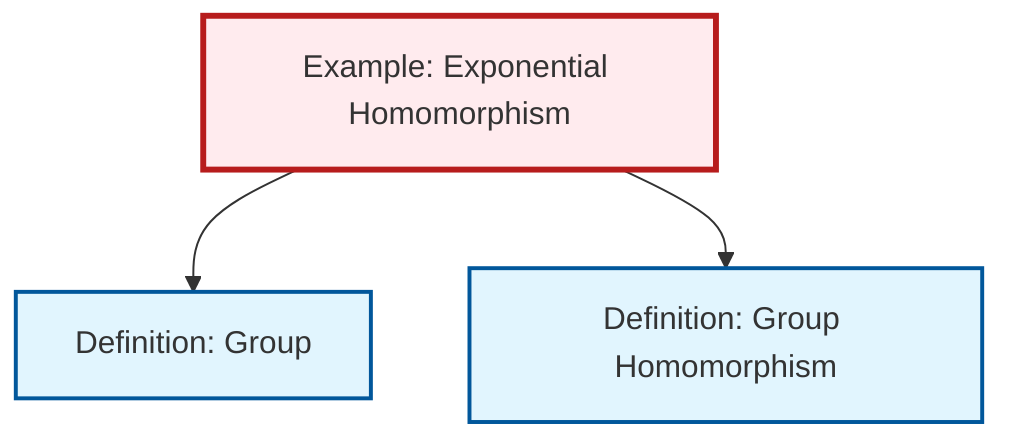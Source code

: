 graph TD
    classDef definition fill:#e1f5fe,stroke:#01579b,stroke-width:2px
    classDef theorem fill:#f3e5f5,stroke:#4a148c,stroke-width:2px
    classDef axiom fill:#fff3e0,stroke:#e65100,stroke-width:2px
    classDef example fill:#e8f5e9,stroke:#1b5e20,stroke-width:2px
    classDef current fill:#ffebee,stroke:#b71c1c,stroke-width:3px
    def-group["Definition: Group"]:::definition
    def-homomorphism["Definition: Group Homomorphism"]:::definition
    ex-exponential-homomorphism["Example: Exponential Homomorphism"]:::example
    ex-exponential-homomorphism --> def-group
    ex-exponential-homomorphism --> def-homomorphism
    class ex-exponential-homomorphism current